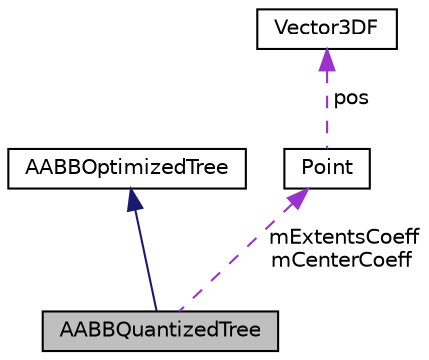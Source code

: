 digraph "AABBQuantizedTree"
{
  edge [fontname="Helvetica",fontsize="10",labelfontname="Helvetica",labelfontsize="10"];
  node [fontname="Helvetica",fontsize="10",shape=record];
  Node1 [label="AABBQuantizedTree",height=0.2,width=0.4,color="black", fillcolor="grey75", style="filled", fontcolor="black"];
  Node2 -> Node1 [dir="back",color="midnightblue",fontsize="10",style="solid"];
  Node2 [label="AABBOptimizedTree",height=0.2,width=0.4,color="black", fillcolor="white", style="filled",URL="$class_a_a_b_b_optimized_tree.html"];
  Node3 -> Node1 [dir="back",color="darkorchid3",fontsize="10",style="dashed",label=" mExtentsCoeff\nmCenterCoeff" ];
  Node3 [label="Point",height=0.2,width=0.4,color="black", fillcolor="white", style="filled",URL="$class_point.html"];
  Node4 -> Node3 [dir="back",color="darkorchid3",fontsize="10",style="dashed",label=" pos" ];
  Node4 [label="Vector3DF",height=0.2,width=0.4,color="black", fillcolor="white", style="filled",URL="$class_vector3_d_f.html"];
}
